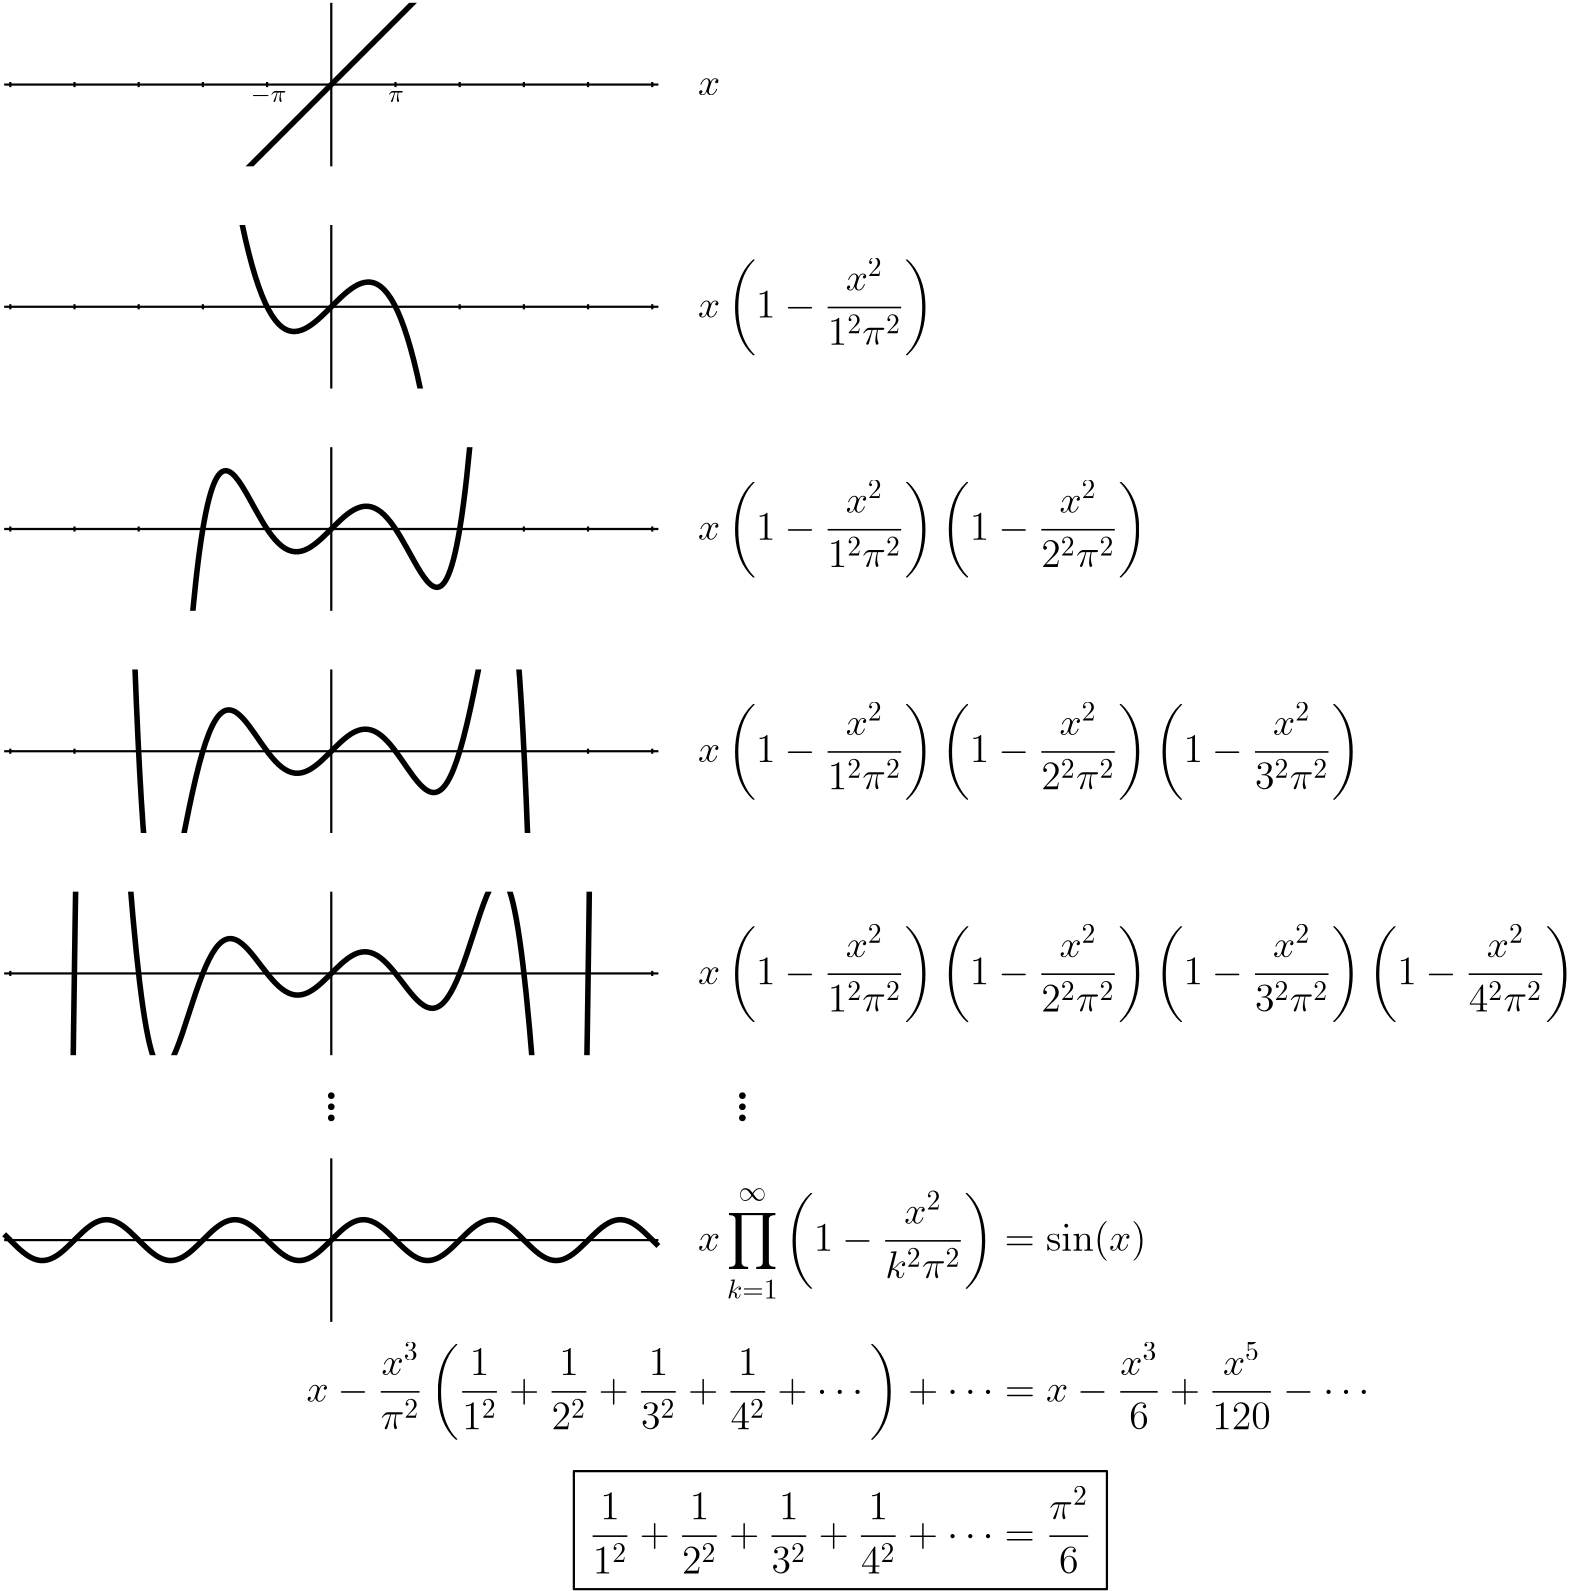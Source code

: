 <?xml version="1.0"?>
<!DOCTYPE ipe SYSTEM "ipe.dtd">
<ipe version="70206" creator="Ipe 7.2.7">
<info created="D:20190306085001" modified="D:20190306211612"/>
<preamble>\usepackage{amsmath}
\usepackage{amssymb}</preamble>
<ipestyle name="basic">
<symbol name="arrow/arc(spx)">
<path stroke="sym-stroke" fill="sym-stroke" pen="sym-pen">
0 0 m
-1 0.333 l
-1 -0.333 l
h
</path>
</symbol>
<symbol name="arrow/farc(spx)">
<path stroke="sym-stroke" fill="white" pen="sym-pen">
0 0 m
-1 0.333 l
-1 -0.333 l
h
</path>
</symbol>
<symbol name="arrow/ptarc(spx)">
<path stroke="sym-stroke" fill="sym-stroke" pen="sym-pen">
0 0 m
-1 0.333 l
-0.8 0 l
-1 -0.333 l
h
</path>
</symbol>
<symbol name="arrow/fptarc(spx)">
<path stroke="sym-stroke" fill="white" pen="sym-pen">
0 0 m
-1 0.333 l
-0.8 0 l
-1 -0.333 l
h
</path>
</symbol>
<symbol name="mark/circle(sx)" transformations="translations">
<path fill="sym-stroke">
0.6 0 0 0.6 0 0 e
0.4 0 0 0.4 0 0 e
</path>
</symbol>
<symbol name="mark/disk(sx)" transformations="translations">
<path fill="sym-stroke">
0.6 0 0 0.6 0 0 e
</path>
</symbol>
<symbol name="mark/fdisk(sfx)" transformations="translations">
<group>
<path fill="sym-fill">
0.5 0 0 0.5 0 0 e
</path>
<path fill="sym-stroke" fillrule="eofill">
0.6 0 0 0.6 0 0 e
0.4 0 0 0.4 0 0 e
</path>
</group>
</symbol>
<symbol name="mark/box(sx)" transformations="translations">
<path fill="sym-stroke" fillrule="eofill">
-0.6 -0.6 m
0.6 -0.6 l
0.6 0.6 l
-0.6 0.6 l
h
-0.4 -0.4 m
0.4 -0.4 l
0.4 0.4 l
-0.4 0.4 l
h
</path>
</symbol>
<symbol name="mark/square(sx)" transformations="translations">
<path fill="sym-stroke">
-0.6 -0.6 m
0.6 -0.6 l
0.6 0.6 l
-0.6 0.6 l
h
</path>
</symbol>
<symbol name="mark/fsquare(sfx)" transformations="translations">
<group>
<path fill="sym-fill">
-0.5 -0.5 m
0.5 -0.5 l
0.5 0.5 l
-0.5 0.5 l
h
</path>
<path fill="sym-stroke" fillrule="eofill">
-0.6 -0.6 m
0.6 -0.6 l
0.6 0.6 l
-0.6 0.6 l
h
-0.4 -0.4 m
0.4 -0.4 l
0.4 0.4 l
-0.4 0.4 l
h
</path>
</group>
</symbol>
<symbol name="mark/cross(sx)" transformations="translations">
<group>
<path fill="sym-stroke">
-0.43 -0.57 m
0.57 0.43 l
0.43 0.57 l
-0.57 -0.43 l
h
</path>
<path fill="sym-stroke">
-0.43 0.57 m
0.57 -0.43 l
0.43 -0.57 l
-0.57 0.43 l
h
</path>
</group>
</symbol>
<symbol name="arrow/fnormal(spx)">
<path stroke="sym-stroke" fill="white" pen="sym-pen">
0 0 m
-1 0.333 l
-1 -0.333 l
h
</path>
</symbol>
<symbol name="arrow/pointed(spx)">
<path stroke="sym-stroke" fill="sym-stroke" pen="sym-pen">
0 0 m
-1 0.333 l
-0.8 0 l
-1 -0.333 l
h
</path>
</symbol>
<symbol name="arrow/fpointed(spx)">
<path stroke="sym-stroke" fill="white" pen="sym-pen">
0 0 m
-1 0.333 l
-0.8 0 l
-1 -0.333 l
h
</path>
</symbol>
<symbol name="arrow/linear(spx)">
<path stroke="sym-stroke" pen="sym-pen">
-1 0.333 m
0 0 l
-1 -0.333 l
</path>
</symbol>
<symbol name="arrow/fdouble(spx)">
<path stroke="sym-stroke" fill="white" pen="sym-pen">
0 0 m
-1 0.333 l
-1 -0.333 l
h
-1 0 m
-2 0.333 l
-2 -0.333 l
h
</path>
</symbol>
<symbol name="arrow/double(spx)">
<path stroke="sym-stroke" fill="sym-stroke" pen="sym-pen">
0 0 m
-1 0.333 l
-1 -0.333 l
h
-1 0 m
-2 0.333 l
-2 -0.333 l
h
</path>
</symbol>
<pen name="heavier" value="0.8"/>
<pen name="fat" value="1.2"/>
<pen name="ultrafat" value="2"/>
<symbolsize name="large" value="5"/>
<symbolsize name="small" value="2"/>
<symbolsize name="tiny" value="1.1"/>
<arrowsize name="large" value="10"/>
<arrowsize name="small" value="5"/>
<arrowsize name="tiny" value="3"/>
<color name="red" value="1 0 0"/>
<color name="green" value="0 1 0"/>
<color name="blue" value="0 0 1"/>
<color name="yellow" value="1 1 0"/>
<color name="orange" value="1 0.647 0"/>
<color name="gold" value="1 0.843 0"/>
<color name="purple" value="0.627 0.125 0.941"/>
<color name="gray" value="0.745"/>
<color name="brown" value="0.647 0.165 0.165"/>
<color name="navy" value="0 0 0.502"/>
<color name="pink" value="1 0.753 0.796"/>
<color name="seagreen" value="0.18 0.545 0.341"/>
<color name="turquoise" value="0.251 0.878 0.816"/>
<color name="violet" value="0.933 0.51 0.933"/>
<color name="darkblue" value="0 0 0.545"/>
<color name="darkcyan" value="0 0.545 0.545"/>
<color name="darkgray" value="0.663"/>
<color name="darkgreen" value="0 0.392 0"/>
<color name="darkmagenta" value="0.545 0 0.545"/>
<color name="darkorange" value="1 0.549 0"/>
<color name="darkred" value="0.545 0 0"/>
<color name="lightblue" value="0.678 0.847 0.902"/>
<color name="lightcyan" value="0.878 1 1"/>
<color name="lightgray" value="0.827"/>
<color name="lightgreen" value="0.565 0.933 0.565"/>
<color name="lightyellow" value="1 1 0.878"/>
<dashstyle name="dashed" value="[4] 0"/>
<dashstyle name="dotted" value="[1 3] 0"/>
<dashstyle name="dash dotted" value="[4 2 1 2] 0"/>
<dashstyle name="dash dot dotted" value="[4 2 1 2 1 2] 0"/>
<textsize name="large" value="\large"/>
<textsize name="Large" value="\Large"/>
<textsize name="LARGE" value="\LARGE"/>
<textsize name="huge" value="\huge"/>
<textsize name="Huge" value="\Huge"/>
<textsize name="small" value="\small"/>
<textsize name="footnote" value="\footnotesize"/>
<textsize name="tiny" value="\tiny"/>
<textstyle name="center" begin="\begin{center}" end="\end{center}"/>
<textstyle name="itemize" begin="\begin{itemize}" end="\end{itemize}"/>
<textstyle name="item" begin="\begin{itemize}\item{}" end="\end{itemize}"/>
<gridsize name="4 pts" value="4"/>
<gridsize name="8 pts (~3 mm)" value="8"/>
<gridsize name="16 pts (~6 mm)" value="16"/>
<gridsize name="32 pts (~12 mm)" value="32"/>
<gridsize name="10 pts (~3.5 mm)" value="10"/>
<gridsize name="20 pts (~7 mm)" value="20"/>
<gridsize name="14 pts (~5 mm)" value="14"/>
<gridsize name="28 pts (~10 mm)" value="28"/>
<gridsize name="56 pts (~20 mm)" value="56"/>
<anglesize name="90 deg" value="90"/>
<anglesize name="60 deg" value="60"/>
<anglesize name="45 deg" value="45"/>
<anglesize name="30 deg" value="30"/>
<anglesize name="22.5 deg" value="22.5"/>
<opacity name="10%" value="0.1"/>
<opacity name="30%" value="0.3"/>
<opacity name="50%" value="0.5"/>
<opacity name="75%" value="0.75"/>
<tiling name="falling" angle="-60" step="4" width="1"/>
<tiling name="rising" angle="30" step="4" width="1"/>
</ipestyle>
<page>
<layer name="alpha"/>
<view layers="alpha" active="alpha"/>
<group layer="alpha" matrix="0.92 0 0 0.92 -209.28 679.68">
<group clip="256 128 m
256 64 l
512 64 l
512 128 l
h
">
<path stroke="black" pen="ultrafat">
256 -32 m
256.862 -31.138
257.724 -30.2761
258.586 -29.4141 c
259.448 -28.5522
260.31 -27.6902
261.172 -26.8283 c
262.034 -25.9663
262.896 -25.1044
263.758 -24.2424 c
264.62 -23.3805
265.481 -22.5185
266.343 -21.6566 c
267.205 -20.7946
268.067 -19.9327
268.929 -19.0707 c
269.791 -18.2088
270.653 -17.3468
271.515 -16.4848 c
272.377 -15.6229
273.239 -14.7609
274.101 -13.899 c
274.963 -13.037
275.825 -12.1751
276.687 -11.3131 c
277.549 -10.4512
278.411 -9.58923
279.273 -8.72727 c
280.135 -7.86532
280.997 -7.00337
281.859 -6.14141 c
282.721 -5.27946
283.582 -4.41751
284.444 -3.55556 c
285.306 -2.6936
286.168 -1.83165
287.03 -0.969697 c
287.892 -0.107744
288.754 0.754209
289.616 1.61616 c
290.478 2.47811
291.34 3.34007
292.202 4.20202 c
293.064 5.06397
293.926 5.92593
294.788 6.78788 c
295.65 7.64983
296.512 8.51178
297.374 9.37374 c
298.236 10.2357
299.098 11.0976
299.96 11.9596 c
300.822 12.8215
301.684 13.6835
302.545 14.5455 c
303.407 15.4074
304.269 16.2694
305.131 17.1313 c
305.993 17.9933
306.855 18.8552
307.717 19.7172 c
308.579 20.5791
309.441 21.4411
310.303 22.303 c
311.165 23.165
312.027 24.0269
312.889 24.8889 c
313.751 25.7508
314.613 26.6128
315.475 27.4747 c
316.337 28.3367
317.199 29.1987
318.061 30.0606 c
318.923 30.9226
319.785 31.7845
320.646 32.6465 c
321.508 33.5084
322.37 34.3704
323.232 35.2323 c
324.094 36.0943
324.956 36.9562
325.818 37.8182 c
326.68 38.6801
327.542 39.5421
328.404 40.404 c
329.266 41.266
330.128 42.1279
330.99 42.9899 c
331.852 43.8519
332.714 44.7138
333.576 45.5758 c
334.438 46.4377
335.3 47.2997
336.162 48.1616 c
337.024 49.0236
337.886 49.8855
338.747 50.7475 c
339.609 51.6094
340.471 52.4714
341.333 53.3333 c
342.195 54.1953
343.057 55.0572
343.919 55.9192 c
344.781 56.7811
345.643 57.6431
346.505 58.5051 c
347.367 59.367
348.229 60.229
349.091 61.0909 c
349.953 61.9529
350.815 62.8148
351.677 63.6768 c
352.539 64.5387
353.401 65.4007
354.263 66.2626 c
355.125 67.1246
355.987 67.9865
356.848 68.8485 c
357.71 69.7104
358.572 70.5724
359.434 71.4343 c
360.296 72.2963
361.158 73.1582
362.02 74.0202 c
362.882 74.8822
363.744 75.7441
364.606 76.6061 c
365.468 77.468
366.33 78.33
367.192 79.1919 c
368.054 80.0539
368.916 80.9158
369.778 81.7778 c
370.64 82.6397
371.502 83.5017
372.364 84.3636 c
373.226 85.2256
374.088 86.0875
374.949 86.9495 c
375.811 87.8114
376.673 88.6734
377.535 89.5354 c
378.397 90.3973
379.259 91.2593
380.121 92.1212 c
380.983 92.9832
381.845 93.8451
382.707 94.7071 c
383.569 95.569
384.431 96.431
385.293 97.2929 c
386.155 98.1549
387.017 99.0168
387.879 99.8788 c
388.741 100.741
389.603 101.603
390.465 102.465 c
391.327 103.327
392.189 104.189
393.051 105.051 c
393.912 105.912
394.774 106.774
395.636 107.636 c
396.498 108.498
397.36 109.36
398.222 110.222 c
399.084 111.084
399.946 111.946
400.808 112.808 c
401.67 113.67
402.532 114.532
403.394 115.394 c
404.256 116.256
405.118 117.118
405.98 117.98 c
406.842 118.842
407.704 119.704
408.566 120.566 c
409.428 121.428
410.29 122.29
411.152 123.152 c
412.013 124.013
412.875 124.875
413.737 125.737 c
414.599 126.599
415.461 127.461
416.323 128.323 c
417.185 129.185
418.047 130.047
418.909 130.909 c
419.771 131.771
420.633 132.633
421.495 133.495 c
422.357 134.357
423.219 135.219
424.081 136.081 c
424.943 136.943
425.805 137.805
426.667 138.667 c
427.529 139.529
428.391 140.391
429.253 141.253 c
430.114 142.114
430.976 142.976
431.838 143.838 c
432.7 144.7
433.562 145.562
434.424 146.424 c
435.286 147.286
436.148 148.148
437.01 149.01 c
437.872 149.872
438.734 150.734
439.596 151.596 c
440.458 152.458
441.32 153.32
442.182 154.182 c
443.044 155.044
443.906 155.906
444.768 156.768 c
445.63 157.63
446.492 158.492
447.354 159.354 c
448.215 160.215
449.077 161.077
449.939 161.939 c
450.801 162.801
451.663 163.663
452.525 164.525 c
453.387 165.387
454.249 166.249
455.111 167.111 c
455.973 167.973
456.835 168.835
457.697 169.697 c
458.559 170.559
459.421 171.421
460.283 172.283 c
461.145 173.145
462.007 174.007
462.869 174.869 c
463.731 175.731
464.593 176.593
465.455 177.455 c
466.316 178.316
467.178 179.178
468.04 180.04 c
468.902 180.902
469.764 181.764
470.626 182.626 c
471.488 183.488
472.35 184.35
473.212 185.212 c
474.074 186.074
474.936 186.936
475.798 187.798 c
476.66 188.66
477.522 189.522
478.384 190.384 c
479.246 191.246
480.108 192.108
480.97 192.97 c
481.832 193.832
482.694 194.694
483.556 195.556 c
484.418 196.418
485.279 197.279
486.141 198.141 c
487.003 199.003
487.865 199.865
488.727 200.727 c
489.589 201.589
490.451 202.451
491.313 203.313 c
492.175 204.175
493.037 205.037
493.899 205.899 c
494.761 206.761
495.623 207.623
496.485 208.485 c
497.347 209.347
498.209 210.209
499.071 211.071 c
499.933 211.933
500.795 212.795
501.657 213.657 c
502.519 214.519
503.38 215.38
504.242 216.242 c
505.104 217.104
505.966 217.966
506.828 218.828 c
507.69 219.69
508.552 220.552
509.414 221.414 c
510.276 222.276
511.138 223.138
512 224 c
</path>
</group>
<path stroke="black" pen="heavier">
256 96 m
512 96 l
</path>
<path stroke="black" pen="heavier">
384 128 m
384 64 l
</path>
<path stroke="black" pen="heavier">
409.12 97 m
409.12 95 l
</path>
<path stroke="black" pen="heavier">
434.24 97 m
434.24 95 l
</path>
<path stroke="black" pen="heavier">
459.36 97 m
459.36 95 l
</path>
<path matrix="1 0 0 1 75.36 0" stroke="black" pen="heavier">
409.12 97 m
409.12 95 l
</path>
<path matrix="1 0 0 1 75.36 0" stroke="black" pen="heavier">
434.24 97 m
434.24 95 l
</path>
<path matrix="1 0 0 1 -75.36 0" stroke="black" pen="heavier">
409.12 97 m
409.12 95 l
</path>
<path matrix="1 0 0 1 -75.36 0" stroke="black" pen="heavier">
434.24 97 m
434.24 95 l
</path>
<path matrix="1 0 0 1 -150.72 0" stroke="black" pen="heavier">
409.12 97 m
409.12 95 l
</path>
<path matrix="1 0 0 1 -150.72 0" stroke="black" pen="heavier">
434.24 97 m
434.24 95 l
</path>
<path matrix="1 0 0 1 -150.72 0" stroke="black" pen="heavier">
459.36 97 m
459.36 95 l
</path>
<text matrix="1 0 0 1 -1.678 -2.84399" transformations="translations" pos="408 92" stroke="black" type="label" width="5.596" height="3.861" depth="0" valign="baseline" size="small">$\pi$</text>
<text matrix="1 0 0 1 -55.5015 -2.84399" transformations="translations" pos="408 92" stroke="black" type="label" width="12.763" height="5.314" depth="0.83" valign="baseline" size="small">$-\pi$</text>
</group>
<group matrix="0.92 0 0 0.92 -209.28 481.92">
<group clip="256 256 m
256 192 l
512 192 l
512 256 l
h
">
<path stroke="black" pen="ultrafat">
256 3416.09 m
256.862 3349.89
257.724 3285.03
258.586 3221.5 c
259.448 3157.97
260.31 3095.77
261.172 3034.87 c
262.034 2973.97
262.896 2914.37
263.758 2856.04 c
264.62 2797.72
265.481 2740.66
266.343 2684.85 c
267.205 2629.04
268.067 2574.48
268.929 2521.14 c
269.791 2467.79
270.653 2415.66
271.515 2364.73 c
272.377 2313.79
273.239 2264.05
274.101 2215.47 c
274.963 2166.88
275.825 2119.47
276.687 2073.18 c
277.549 2026.9
278.411 1981.75
279.273 1937.72 c
280.135 1893.68
280.997 1850.75
281.859 1808.9 c
282.721 1767.05
283.582 1726.29
284.444 1686.57 c
285.306 1646.86
286.168 1608.2
287.03 1570.57 c
287.892 1532.94
288.754 1496.33
289.616 1460.72 c
290.478 1425.12
291.34 1390.51
292.202 1356.87 c
293.064 1323.24
293.926 1290.57
294.788 1258.85 c
295.65 1227.13
296.512 1196.36
297.374 1166.5 c
298.236 1136.64
299.098 1107.7
299.96 1079.65 c
300.822 1051.6
301.684 1024.44
302.545 998.137 c
303.407 971.837
304.269 946.399
305.131 921.797 c
305.993 897.194
306.855 873.427
307.717 850.467 c
308.579 827.507
309.441 805.354
310.303 783.982 c
311.165 762.609
312.027 742.017
312.889 722.178 c
313.751 702.338
314.613 683.252
315.475 664.89 c
316.337 646.529
317.199 628.893
318.061 611.955 c
318.923 595.017
319.785 578.778
320.646 563.209 c
321.508 547.639
322.37 532.741
323.232 518.486 c
324.094 504.23
324.956 490.619
325.818 477.623 c
326.68 464.626
327.542 452.246
328.404 440.455 c
329.266 428.663
330.128 417.46
330.99 406.818 c
331.852 396.176
332.714 386.096
333.576 376.549 c
334.438 367.002
335.3 357.989
336.162 349.482 c
337.024 340.975
337.886 332.975
338.747 325.454 c
339.609 317.933
340.471 310.89
341.333 304.3 c
342.195 297.709
343.057 291.57
343.919 285.856 c
344.781 280.141
345.643 274.851
346.505 269.957 c
347.367 265.064
348.229 260.568
349.091 256.441 c
349.953 252.314
350.815 248.556
351.677 245.141 c
352.539 241.726
353.401 238.653
354.263 235.895 c
355.125 233.136
355.987 230.693
356.848 228.537 c
357.71 226.381
358.572 224.512
359.434 222.904 c
360.296 221.295
361.158 219.947
362.02 218.831 c
362.882 217.715
363.744 216.832
364.606 216.154 c
365.468 215.477
366.33 215.004
367.192 214.709 c
368.054 214.415
368.916 214.298
369.778 214.332 c
370.64 214.366
371.502 214.55
372.364 214.858 c
373.226 215.166
374.088 215.597
374.949 216.123 c
375.811 216.65
376.673 217.272
377.535 217.963 c
378.397 218.654
379.259 219.413
380.121 220.214 c
380.983 221.014
381.845 221.855
382.707 222.71 c
383.569 223.566
384.431 224.434
385.293 225.29 c
386.155 226.145
387.017 226.986
387.879 227.786 c
388.741 228.587
389.603 229.346
390.465 230.037 c
391.327 230.728
392.189 231.35
393.051 231.877 c
393.912 232.403
394.774 232.834
395.636 233.142 c
396.498 233.45
397.36 233.634
398.222 233.668 c
399.084 233.702
399.946 233.585
400.808 233.291 c
401.67 232.996
402.532 232.523
403.394 231.846 c
404.256 231.168
405.118 230.285
405.98 229.169 c
406.842 228.053
407.704 226.705
408.566 225.096 c
409.428 223.488
410.29 221.619
411.152 219.463 c
412.013 217.307
412.875 214.864
413.737 212.105 c
414.599 209.347
415.461 206.274
416.323 202.859 c
417.185 199.444
418.047 195.686
418.909 191.559 c
419.771 187.432
420.633 182.936
421.495 178.043 c
422.357 173.149
423.219 167.859
424.081 162.144 c
424.943 156.43
425.805 150.291
426.667 143.7 c
427.529 137.11
428.391 130.067
429.253 122.546 c
430.114 115.025
430.976 107.025
431.838 98.5179 c
432.7 90.0112
433.562 80.9981
434.424 71.4512 c
435.286 61.9042
436.148 51.8235
437.01 41.1817 c
437.872 30.5398
438.734 19.3368
439.596 7.54518 c
440.458 -4.24639
441.32 -16.6265
442.182 -29.6225 c
443.044 -42.6185
443.906 -56.2305
444.768 -70.4857 c
445.63 -84.7409
446.492 -99.6394
447.354 -115.209 c
448.215 -130.778
449.077 -147.017
449.939 -163.955 c
450.801 -180.893
451.663 -198.529
452.525 -216.89 c
453.387 -235.252
454.249 -254.338
455.111 -274.178 c
455.973 -294.017
456.835 -314.609
457.697 -335.982 c
458.559 -357.354
459.421 -379.507
460.283 -402.467 c
461.145 -425.427
462.007 -449.194
462.869 -473.797 c
463.731 -498.399
464.593 -523.837
465.455 -550.137 c
466.316 -576.436
467.178 -603.598
468.04 -631.65 c
468.902 -659.701
469.764 -688.643
470.626 -718.501 c
471.488 -748.359
472.35 -779.134
473.212 -810.854 c
474.074 -842.574
474.936 -875.238
475.798 -908.874 c
476.66 -942.509
477.522 -977.117
478.384 -1012.72 c
479.246 -1048.33
480.108 -1084.94
480.97 -1122.57 c
481.832 -1160.2
482.694 -1198.86
483.556 -1238.57 c
484.418 -1278.29
485.279 -1319.05
486.141 -1360.9 c
487.003 -1402.75
487.865 -1445.68
488.727 -1489.72 c
489.589 -1533.75
490.451 -1578.9
491.313 -1625.18 c
492.175 -1671.47
493.037 -1718.88
493.899 -1767.47 c
494.761 -1816.05
495.623 -1865.79
496.485 -1916.73 c
497.347 -1967.66
498.209 -2019.79
499.071 -2073.14 c
499.933 -2126.48
500.795 -2181.04
501.657 -2236.85 c
502.519 -2292.66
503.38 -2349.72
504.242 -2408.04 c
505.104 -2466.37
505.966 -2525.97
506.828 -2586.87 c
507.69 -2647.77
508.552 -2709.97
509.414 -2773.5 c
510.276 -2837.03
511.138 -2901.89
512 -2968.09 c
</path>
</group>
<path matrix="1 0 0 1 0 128" stroke="black" pen="heavier">
256 96 m
512 96 l
</path>
<path matrix="1 0 0 1 0 128" stroke="black" pen="heavier">
384 128 m
384 64 l
</path>
<path matrix="1 0 0 1 0 128" stroke="black" pen="heavier">
409.12 97 m
409.12 95 l
</path>
<path matrix="1 0 0 1 0 128" stroke="black" pen="heavier">
434.24 97 m
434.24 95 l
</path>
<path matrix="1 0 0 1 0 128" stroke="black" pen="heavier">
459.36 97 m
459.36 95 l
</path>
<path matrix="1 0 0 1 75.36 128" stroke="black" pen="heavier">
409.12 97 m
409.12 95 l
</path>
<path matrix="1 0 0 1 75.36 128" stroke="black" pen="heavier">
434.24 97 m
434.24 95 l
</path>
<path matrix="1 0 0 1 -75.36 128" stroke="black" pen="heavier">
409.12 97 m
409.12 95 l
</path>
<path matrix="1 0 0 1 -75.36 128" stroke="black" pen="heavier">
434.24 97 m
434.24 95 l
</path>
<path matrix="1 0 0 1 -150.72 128" stroke="black" pen="heavier">
409.12 97 m
409.12 95 l
</path>
<path matrix="1 0 0 1 -150.72 128" stroke="black" pen="heavier">
434.24 97 m
434.24 95 l
</path>
<path matrix="1 0 0 1 -150.72 128" stroke="black" pen="heavier">
459.36 97 m
459.36 95 l
</path>
</group>
<group matrix="0.92 0 0 0.92 -209.28 284.16">
<group clip="256 384 m
256 320 l
512 320 l
512 384 l
h
">
<path stroke="black" pen="ultrafat">
256 -17155.21 m
256.862 -16514.07
257.724 -15899.18
258.586 -15310.53 c
259.448 -14721.88
260.31 -14159.47
261.172 -13621.22 c
262.034 -13082.97
262.896 -12568.87
263.758 -12077.47 c
264.62 -11586.08
265.481 -11117.4
266.343 -10669.89 c
267.205 -10222.39
268.067 -9796.06
268.929 -9389.48 c
269.791 -8982.91
270.653 -8596.09
271.515 -8227.65 c
272.377 -7859.21
273.239 -7509.15
274.101 -7176.17 c
274.963 -6843.2
275.825 -6527.3
276.687 -6227.23 c
277.549 -5927.16
278.411 -5642.93
279.273 -5373.35 c
280.135 -5103.77
280.997 -4848.85
281.859 -4607.44 c
282.721 -4366.04
283.582 -4138.16
284.444 -3922.74 c
285.306 -3707.33
286.168 -3504.37
287.03 -3312.85 c
287.892 -3121.34
288.754 -2941.27
289.616 -2771.7 c
290.478 -2602.12
291.34 -2443.03
292.202 -2293.53 c
293.064 -2144.02
293.926 -2004.1
294.788 -1872.92 c
295.65 -1741.73
296.512 -1619.27
297.374 -1504.75 c
298.236 -1390.22
299.098 -1283.62
299.96 -1184.19 c
300.822 -1084.77
301.684 -992.515
302.545 -906.728 c
303.407 -820.942
304.269 -741.622
305.131 -668.106 c
305.993 -594.59
306.855 -526.878
307.717 -464.352 c
308.579 -401.827
309.441 -344.488
310.303 -291.76 c
311.165 -239.033
312.027 -190.917
312.889 -146.878 c
313.751 -102.84
314.613 -62.8792
315.475 -26.5025 c
316.337 9.87424
317.199 42.667
318.061 72.3314 c
318.923 101.996
319.785 128.532
320.646 152.357 c
321.508 176.183
322.37 197.299
323.232 216.088 c
324.094 234.877
324.956 251.339
325.818 265.823 c
326.68 280.307
327.542 292.813
328.404 303.657 c
329.266 314.502
330.128 323.684
330.99 331.49 c
331.852 339.296
332.714 345.726
333.576 351.035 c
334.438 356.344
335.3 360.531
336.162 363.825 c
337.024 367.119
337.886 369.52
338.747 371.227 c
339.609 372.934
340.471 373.948
341.333 374.443 c
342.195 374.939
343.057 374.916
343.919 374.527 c
344.781 374.137
345.643 373.38
346.505 372.386 c
347.367 371.391
348.229 370.158
349.091 368.794 c
349.953 367.43
350.815 365.936
351.677 364.399 c
352.539 362.862
353.401 361.283
354.263 359.732 c
355.125 358.18
355.987 356.656
356.848 355.213 c
357.71 353.77
358.572 352.408
359.434 351.166 c
360.296 349.923
361.158 348.799
362.02 347.819 c
362.882 346.839
363.744 346.003
364.606 345.322 c
365.468 344.642
366.33 344.116
367.192 343.748 c
368.054 343.38
368.916 343.169
369.778 343.106 c
370.64 343.043
371.502 343.129
372.364 343.348 c
373.226 343.567
374.088 343.918
374.949 344.379 c
375.811 344.839
376.673 345.41
377.535 346.063 c
378.397 346.716
379.259 347.451
380.121 348.236 c
380.983 349.022
381.845 349.858
382.707 350.711 c
383.569 351.565
384.431 352.435
385.293 353.289 c
386.155 354.142
387.017 354.978
387.879 355.764 c
388.741 356.549
389.603 357.284
390.465 357.937 c
391.327 358.59
392.189 359.161
393.051 359.621 c
393.912 360.082
394.774 360.433
395.636 360.652 c
396.498 360.871
397.36 360.957
398.222 360.894 c
399.084 360.831
399.946 360.62
400.808 360.252 c
401.67 359.884
402.532 359.358
403.394 358.678 c
404.256 357.997
405.118 357.161
405.98 356.181 c
406.842 355.201
407.704 354.077
408.566 352.834 c
409.428 351.592
410.29 350.23
411.152 348.787 c
412.013 347.344
412.875 345.82
413.737 344.268 c
414.599 342.717
415.461 341.138
416.323 339.601 c
417.185 338.064
418.047 336.57
418.909 335.206 c
419.771 333.842
420.633 332.609
421.495 331.614 c
422.357 330.62
423.219 329.863
424.081 329.473 c
424.943 329.084
425.805 329.061
426.667 329.557 c
427.529 330.052
428.391 331.066
429.253 332.773 c
430.114 334.48
430.976 336.881
431.838 340.175 c
432.7 343.469
433.562 347.656
434.424 352.965 c
435.286 358.274
436.148 364.704
437.01 372.51 c
437.872 380.316
438.734 389.498
439.596 400.343 c
440.458 411.187
441.32 423.693
442.182 438.177 c
443.044 452.661
443.906 469.123
444.768 487.912 c
445.63 506.701
446.492 527.817
447.354 551.643 c
448.215 575.468
449.077 602.004
449.939 631.669 c
450.801 661.333
451.663 694.126
452.525 730.502 c
453.387 766.879
454.249 806.84
455.111 850.878 c
455.973 894.917
456.835 943.033
457.697 995.76 c
458.559 1048.49
459.421 1105.83
460.283 1168.35 c
461.145 1230.88
462.007 1298.59
462.869 1372.11 c
463.731 1445.62
464.593 1524.94
465.455 1610.73 c
466.316 1696.51
467.178 1788.77
468.04 1888.19 c
468.902 1987.62
469.764 2094.22
470.626 2208.75 c
471.488 2323.27
472.35 2445.73
473.212 2576.92 c
474.074 2708.1
474.936 2848.02
475.798 2997.53 c
476.66 3147.03
477.522 3306.12
478.384 3475.7 c
479.246 3645.27
480.108 3825.34
480.97 4016.85 c
481.832 4208.37
482.694 4411.33
483.556 4626.74 c
484.418 4842.16
485.279 5070.04
486.141 5311.44 c
487.003 5552.85
487.865 5807.77
488.727 6077.35 c
489.589 6346.93
490.451 6631.16
491.313 6931.23 c
492.175 7231.3
493.037 7547.2
493.899 7880.17 c
494.761 8213.15
495.623 8563.21
496.485 8931.65 c
497.347 9300.09
498.209 9686.91
499.071 10093.48 c
499.933 10500.06
500.795 10926.39
501.657 11373.89 c
502.519 11821.4
503.38 12290.08
504.242 12781.47 c
505.104 13272.87
505.966 13786.97
506.828 14325.22 c
507.69 14863.47
508.552 15425.88
509.414 16014.53 c
510.276 16603.18
511.138 17218.07
512 17859.21 c
</path>
</group>
<path matrix="1 0 0 1 0 256" stroke="black" pen="heavier">
256 96 m
512 96 l
</path>
<path matrix="1 0 0 1 0 256" stroke="black" pen="heavier">
384 128 m
384 64 l
</path>
<path matrix="1 0 0 1 0 256" stroke="black" pen="heavier">
409.12 97 m
409.12 95 l
</path>
<path matrix="1 0 0 1 0 256" stroke="black" pen="heavier">
434.24 97 m
434.24 95 l
</path>
<path matrix="1 0 0 1 0 256" stroke="black" pen="heavier">
459.36 97 m
459.36 95 l
</path>
<path matrix="1 0 0 1 75.36 256" stroke="black" pen="heavier">
409.12 97 m
409.12 95 l
</path>
<path matrix="1 0 0 1 75.36 256" stroke="black" pen="heavier">
434.24 97 m
434.24 95 l
</path>
<path matrix="1 0 0 1 -75.36 256" stroke="black" pen="heavier">
409.12 97 m
409.12 95 l
</path>
<path matrix="1 0 0 1 -75.36 256" stroke="black" pen="heavier">
434.24 97 m
434.24 95 l
</path>
<path matrix="1 0 0 1 -150.72 256" stroke="black" pen="heavier">
409.12 97 m
409.12 95 l
</path>
<path matrix="1 0 0 1 -150.72 256" stroke="black" pen="heavier">
434.24 97 m
434.24 95 l
</path>
<path matrix="1 0 0 1 -150.72 256" stroke="black" pen="heavier">
459.36 97 m
459.36 95 l
</path>
</group>
<group matrix="0.92 0 0 0.92 -209.28 86.4">
<group clip="256 512 m
256 448 l
512 448 l
512 512 l
h
">
<path stroke="black" pen="ultrafat">
256 33429 m
256.862 31547.97
257.724 29788.92
258.586 28151.86 c
259.448 26514.79
260.31 24999.71
261.172 23589.45 c
262.034 22179.19
262.896 20873.76
263.758 19662.09 c
264.62 18450.42
265.481 17332.52
266.343 16297.1 c
267.205 15261.69
268.067 14308.76
268.929 13428.41 c
269.791 12548.06
270.653 11740.28
271.515 10996.04 c
272.377 10251.79
273.239 9571.07
274.101 8945.74 c
274.963 8320.41
275.825 7750.46
276.687 7228.57 c
277.549 6706.68
278.411 6232.85
279.273 5800.51 c
280.135 5368.17
280.997 4977.32
281.859 4622.09 c
282.721 4266.86
283.582 3947.25
284.444 3658.05 c
285.306 3368.84
286.168 3110.04
287.03 2877.01 c
287.892 2643.99
288.754 2436.74
289.616 2251.18 c
290.478 2065.62
291.34 1901.76
292.202 1756.01 c
293.064 1610.26
293.926 1482.61
294.788 1369.95 c
295.65 1257.28
296.512 1159.6
297.374 1074.18 c
298.236 988.752
299.098 915.588
299.96 852.341 c
300.822 789.093
301.684 735.761
302.545 690.335 c
303.407 644.909
304.269 607.389
305.131 576.069 c
305.993 544.749
306.855 519.627
307.717 499.268 c
308.579 478.908
309.441 463.311
310.303 451.277 c
311.165 439.243
312.027 430.773
312.889 424.881 c
313.751 418.989
314.613 415.675
315.475 414.14 c
316.337 412.605
317.199 412.848
318.061 414.232 c
318.923 415.616
319.785 418.141
320.646 421.31 c
321.508 424.479
322.37 428.292
323.232 432.372 c
324.094 436.452
324.956 440.799
325.818 445.138 c
326.68 449.477
327.542 453.808
328.404 457.941 c
329.266 462.075
330.128 466.01
330.99 469.628 c
331.852 473.246
332.714 476.547
333.576 479.467 c
334.438 482.386
335.3 484.925
336.162 487.065 c
337.024 489.205
337.886 490.945
338.747 492.301 c
339.609 493.657
340.471 494.629
341.333 495.256 c
342.195 495.884
343.057 496.167
343.919 496.161 c
344.781 496.155
345.643 495.861
346.505 495.344 c
347.367 494.827
348.229 494.087
349.091 493.194 c
349.953 492.3
350.815 491.253
351.677 490.12 c
352.539 488.988
353.401 487.769
354.263 486.529 c
355.125 485.288
355.987 484.026
356.848 482.797 c
357.71 481.567
358.572 480.371
359.434 479.254 c
360.296 478.137
361.158 477.099
362.02 476.175 c
362.882 475.25
363.744 474.439
364.606 473.764 c
365.468 473.089
366.33 472.55
367.192 472.158 c
368.054 471.766
368.916 471.521
369.778 471.423 c
370.64 471.324
371.502 471.371
372.364 471.554 c
373.226 471.737
374.088 472.055
374.949 472.488 c
375.811 472.922
376.673 473.47
377.535 474.107 c
378.397 474.743
379.259 475.467
380.121 476.246 c
380.983 477.025
381.845 477.859
382.707 478.712 c
383.569 479.564
384.431 480.436
385.293 481.288 c
386.155 482.141
387.017 482.975
387.879 483.754 c
388.741 484.533
389.603 485.257
390.465 485.893 c
391.327 486.53
392.189 487.078
393.051 487.512 c
393.912 487.945
394.774 488.263
395.636 488.446 c
396.498 488.629
397.36 488.676
398.222 488.577 c
399.084 488.479
399.946 488.234
400.808 487.842 c
401.67 487.45
402.532 486.911
403.394 486.236 c
404.256 485.561
405.118 484.75
405.98 483.825 c
406.842 482.901
407.704 481.863
408.566 480.746 c
409.428 479.629
410.29 478.433
411.152 477.203 c
412.013 475.974
412.875 474.712
413.737 473.471 c
414.599 472.231
415.461 471.012
416.323 469.88 c
417.185 468.747
418.047 467.7
418.909 466.806 c
419.771 465.913
420.633 465.173
421.495 464.656 c
422.357 464.139
423.219 463.845
424.081 463.839 c
424.943 463.833
425.805 464.116
426.667 464.744 c
427.529 465.371
428.391 466.343
429.253 467.699 c
430.114 469.055
430.976 470.795
431.838 472.935 c
432.7 475.075
433.562 477.614
434.424 480.533 c
435.286 483.453
436.148 486.754
437.01 490.372 c
437.872 493.99
438.734 497.925
439.596 502.059 c
440.458 506.192
441.32 510.523
442.182 514.862 c
443.044 519.201
443.906 523.548
444.768 527.628 c
445.63 531.708
446.492 535.521
447.354 538.69 c
448.215 541.859
449.077 544.384
449.939 545.768 c
450.801 547.152
451.663 547.395
452.525 545.86 c
453.387 544.325
454.249 541.011
455.111 535.119 c
455.973 529.227
456.835 520.757
457.697 508.723 c
458.559 496.689
459.421 481.092
460.283 460.732 c
461.145 440.373
462.007 415.251
462.869 383.931 c
463.731 352.611
464.593 315.091
465.455 269.665 c
466.316 224.239
467.178 170.907
468.04 107.659 c
468.902 44.4117
469.764 -28.7515
470.626 -114.176 c
471.488 -199.6
472.35 -297.285
473.212 -409.949 c
474.074 -522.613
474.936 -650.256
475.798 -796.009 c
476.66 -941.762
477.522 -1105.62
478.384 -1291.18 c
479.246 -1476.74
480.108 -1683.99
480.97 -1917.01 c
481.832 -2150.04
482.694 -2408.84
483.556 -2698.05 c
484.418 -2987.25
485.279 -3306.86
486.141 -3662.09 c
487.003 -4017.32
487.865 -4408.17
488.727 -4840.51 c
489.589 -5272.85
490.451 -5746.68
491.313 -6268.57 c
492.175 -6790.46
493.037 -7360.41
493.899 -7985.74 c
494.761 -8611.07
495.623 -9291.79
496.485 -10036.04 c
497.347 -10780.28
498.209 -11588.06
499.071 -12468.41 c
499.933 -13348.76
500.795 -14301.69
501.657 -15337.1 c
502.519 -16372.52
503.38 -17490.42
504.242 -18702.09 c
505.104 -19913.76
505.966 -21219.19
506.828 -22629.45 c
507.69 -24039.71
508.552 -25554.79
509.414 -27191.86 c
510.276 -28828.92
511.138 -30587.97
512 -32469 c
</path>
</group>
<path matrix="1 0 0 1 0 384" stroke="black" pen="heavier">
256 96 m
512 96 l
</path>
<path matrix="1 0 0 1 0 384" stroke="black" pen="heavier">
384 128 m
384 64 l
</path>
<path matrix="1 0 0 1 0 384" stroke="black" pen="heavier">
409.12 97 m
409.12 95 l
</path>
<path matrix="1 0 0 1 0 384" stroke="black" pen="heavier">
434.24 97 m
434.24 95 l
</path>
<path matrix="1 0 0 1 0 384" stroke="black" pen="heavier">
459.36 97 m
459.36 95 l
</path>
<path matrix="1 0 0 1 75.36 384" stroke="black" pen="heavier">
409.12 97 m
409.12 95 l
</path>
<path matrix="1 0 0 1 75.36 384" stroke="black" pen="heavier">
434.24 97 m
434.24 95 l
</path>
<path matrix="1 0 0 1 -75.36 384" stroke="black" pen="heavier">
409.12 97 m
409.12 95 l
</path>
<path matrix="1 0 0 1 -75.36 384" stroke="black" pen="heavier">
434.24 97 m
434.24 95 l
</path>
<path matrix="1 0 0 1 -150.72 384" stroke="black" pen="heavier">
409.12 97 m
409.12 95 l
</path>
<path matrix="1 0 0 1 -150.72 384" stroke="black" pen="heavier">
434.24 97 m
434.24 95 l
</path>
<path matrix="1 0 0 1 -150.72 384" stroke="black" pen="heavier">
459.36 97 m
459.36 95 l
</path>
</group>
<group matrix="0.92 0 0 0.92 -209.28 -229.12">
<group clip="256 768 m
256 704 l
512 704 l
512 768 l
h
">
<path stroke="black" pen="ultrafat">
256 -19729.91 m
256.862 -17854.67
257.724 -16163.99
258.586 -14657.85 c
259.448 -13151.72
260.31 -11830.14
261.172 -10651.98 c
262.034 -9473.81
262.896 -8439.08
263.758 -7523.65 c
264.62 -6608.23
265.481 -5812.12
266.343 -5111.94 c
267.205 -4411.77
268.067 -3807.53
268.929 -3280.29 c
269.791 -2753.06
270.653 -2302.83
271.515 -1913.56 c
272.377 -1524.28
273.239 -1195.95
274.101 -915.281 c
274.963 -634.611
275.825 -401.599
276.687 -205.279 c
277.549 -8.95891
278.411 150.67
279.273 282.558 c
280.135 414.446
280.997 518.593
281.859 602.229 c
282.721 685.865
283.582 748.99
284.444 797.371 c
285.306 845.752
286.168 879.39
287.03 902.818 c
287.892 926.247
288.754 939.466
289.616 945.981 c
290.478 952.496
291.34 952.306
292.202 948.061 c
293.064 943.817
293.926 935.519
294.788 925.118 c
295.65 914.718
296.512 902.215
297.374 888.997 c
298.236 875.779
299.098 861.846
299.96 848.135 c
300.822 834.423
301.684 820.934
302.545 808.251 c
303.407 795.569
304.269 783.693
305.131 772.941 c
305.993 762.189
306.855 752.561
307.717 744.174 c
308.579 735.787
309.441 728.641
310.303 722.713 c
311.165 716.784
312.027 712.073
312.889 708.46 c
313.751 704.847
314.613 702.332
315.475 700.74 c
316.337 699.148
317.199 698.478
318.061 698.527 c
318.923 698.575
319.785 699.342
320.646 700.618 c
321.508 701.894
322.37 703.679
323.232 705.774 c
324.094 707.87
324.956 710.275
325.818 712.815 c
326.68 715.354
327.542 718.028
328.404 720.688 c
329.266 723.348
330.128 725.994
330.99 728.512 c
331.852 731.03
332.714 733.42
333.576 735.601 c
334.438 737.781
335.3 739.752
336.162 741.465 c
337.024 743.178
337.886 744.632
338.747 745.809 c
339.609 746.985
340.471 747.883
341.333 748.508 c
342.195 749.134
343.057 749.486
343.919 749.592 c
344.781 749.698
345.643 749.557
346.505 749.21 c
347.367 748.863
348.229 748.31
349.091 747.603 c
349.953 746.896
350.815 746.034
351.677 745.074 c
352.539 744.114
353.401 743.056
354.263 741.958 c
355.125 740.859
355.987 739.719
356.848 738.593 c
357.71 737.466
358.572 736.352
359.434 735.299 c
360.296 734.245
361.158 733.252
362.02 732.358 c
362.882 731.463
363.744 730.667
364.606 729.996 c
365.468 729.326
366.33 728.781
367.192 728.378 c
368.054 727.974
368.916 727.712
369.778 727.594 c
370.64 727.477
371.502 727.504
372.364 727.667 c
373.226 727.831
374.088 728.131
374.949 728.549 c
375.811 728.967
376.673 729.504
377.535 730.131 c
378.397 730.758
379.259 731.476
380.121 732.252 c
380.983 733.027
381.845 733.86
382.707 734.712 c
383.569 735.564
384.431 736.436
385.293 737.288 c
386.155 738.14
387.017 738.973
387.879 739.748 c
388.741 740.524
389.603 741.242
390.465 741.869 c
391.327 742.496
392.189 743.033
393.051 743.451 c
393.912 743.869
394.774 744.169
395.636 744.333 c
396.498 744.496
397.36 744.523
398.222 744.406 c
399.084 744.288
399.946 744.026
400.808 743.622 c
401.67 743.219
402.532 742.674
403.394 742.004 c
404.256 741.333
405.118 740.537
405.98 739.642 c
406.842 738.748
407.704 737.755
408.566 736.701 c
409.428 735.648
410.29 734.534
411.152 733.407 c
412.013 732.281
412.875 731.141
413.737 730.042 c
414.599 728.944
415.461 727.886
416.323 726.926 c
417.185 725.966
418.047 725.104
418.909 724.397 c
419.771 723.69
420.633 723.137
421.495 722.79 c
422.357 722.443
423.219 722.302
424.081 722.408 c
424.943 722.514
425.805 722.866
426.667 723.492 c
427.529 724.117
428.391 725.015
429.253 726.191 c
430.114 727.368
430.976 728.822
431.838 730.535 c
432.7 732.248
433.562 734.219
434.424 736.399 c
435.286 738.58
436.148 740.97
437.01 743.488 c
437.872 746.006
438.734 748.652
439.596 751.312 c
440.458 753.972
441.32 756.646
442.182 759.185 c
443.044 761.725
443.906 764.13
444.768 766.226 c
445.63 768.321
446.492 770.106
447.354 771.382 c
448.215 772.658
449.077 773.425
449.939 773.473 c
450.801 773.522
451.663 772.852
452.525 771.26 c
453.387 769.668
454.249 767.153
455.111 763.54 c
455.973 759.927
456.835 755.216
457.697 749.287 c
458.559 743.359
459.421 736.213
460.283 727.826 c
461.145 719.439
462.007 709.811
462.869 699.059 c
463.731 688.307
464.593 676.431
465.455 663.749 c
466.316 651.066
467.178 637.577
468.04 623.865 c
468.902 610.154
469.764 596.221
470.626 583.003 c
471.488 569.785
472.35 557.282
473.212 546.882 c
474.074 536.481
474.936 528.183
475.798 523.939 c
476.66 519.694
477.522 519.504
478.384 526.019 c
479.246 532.534
480.108 545.753
480.97 569.182 c
481.832 592.61
482.694 626.248
483.556 674.629 c
484.418 723.01
485.279 786.135
486.141 869.771 c
487.003 953.407
487.865 1057.55
488.727 1189.44 c
489.589 1321.33
490.451 1480.96
491.313 1677.28 c
492.175 1873.6
493.037 2106.61
493.899 2387.28 c
494.761 2667.95
495.623 2996.28
496.485 3385.56 c
497.347 3774.83
498.209 4225.06
499.071 4752.29 c
499.933 5279.53
500.795 5883.77
501.657 6583.94 c
502.519 7284.12
503.38 8080.23
504.242 8995.65 c
505.104 9911.08
505.966 10945.81
506.828 12123.98 c
507.69 13302.14
508.552 14623.72
509.414 16129.85 c
510.276 17635.99
511.138 19326.67
512 21201.91 c
</path>
</group>
<path matrix="1 0 0 1 0 640" stroke="black" pen="heavier">
256 96 m
512 96 l
</path>
<path matrix="1 0 0 1 0 640" stroke="black" pen="heavier">
384 128 m
384 64 l
</path>
<path matrix="1 0 0 1 0 640" stroke="black" pen="heavier">
409.12 97 m
409.12 95 l
</path>
<path matrix="1 0 0 1 0 640" stroke="black" pen="heavier">
434.24 97 m
434.24 95 l
</path>
<path matrix="1 0 0 1 0 640" stroke="black" pen="heavier">
459.36 97 m
459.36 95 l
</path>
<path matrix="1 0 0 1 75.36 640" stroke="black" pen="heavier">
409.12 97 m
409.12 95 l
</path>
<path matrix="1 0 0 1 75.36 640" stroke="black" pen="heavier">
434.24 97 m
434.24 95 l
</path>
<path matrix="1 0 0 1 -75.36 640" stroke="black" pen="heavier">
409.12 97 m
409.12 95 l
</path>
<path matrix="1 0 0 1 -75.36 640" stroke="black" pen="heavier">
434.24 97 m
434.24 95 l
</path>
<path matrix="1 0 0 1 -150.72 640" stroke="black" pen="heavier">
409.12 97 m
409.12 95 l
</path>
<path matrix="1 0 0 1 -150.72 640" stroke="black" pen="heavier">
434.24 97 m
434.24 95 l
</path>
<path matrix="1 0 0 1 -150.72 640" stroke="black" pen="heavier">
459.36 97 m
459.36 95 l
</path>
</group>
<group matrix="0.92 0 0 0.92 -268.16 116.48">
<path stroke="black" pen="2">
320 258.303 m
320.862 257.457
321.724 256.606
322.586 255.75 c
323.448 254.894
324.31 254.033
325.172 253.224 c
326.034 252.414
326.896 251.655
327.758 250.984 c
328.62 250.313
329.481 249.73
330.343 249.264 c
331.205 248.799
332.067 248.453
332.929 248.242 c
333.791 248.032
334.653 247.958
335.515 248.023 c
336.377 248.089
337.239 248.295
338.101 248.631 c
338.963 248.966
339.825 249.431
340.687 250.002 c
341.549 250.572
342.411 251.247
343.273 251.993 c
344.135 252.74
344.997 253.556
345.859 254.4 c
346.721 255.245
347.582 256.117
348.444 256.973 c
349.306 257.828
350.168 258.667
351.03 259.445 c
351.892 260.223
352.754 260.94
353.616 261.56 c
354.478 262.18
355.34 262.702
356.202 263.099 c
357.064 263.496
357.926 263.769
358.788 263.903 c
359.65 264.037
360.512 264.032
361.374 263.888 c
362.236 263.745
363.098 263.463
363.96 263.057 c
364.822 262.651
365.684 262.121
366.545 261.494 c
367.407 260.868
368.269 260.145
369.131 259.363 c
369.993 258.581
370.855 257.739
371.717 256.883 c
372.579 256.026
373.441 255.154
374.303 254.312 c
375.165 253.469
376.027 252.656
376.889 251.915 c
377.751 251.174
378.613 250.505
379.475 249.942 c
380.337 249.379
381.199 248.922
382.061 248.596 c
382.923 248.27
383.785 248.073
384.646 248.017 c
385.508 247.961
386.37 248.045
387.232 248.265 c
388.094 248.485
388.956 248.841
389.818 249.314 c
390.68 249.787
391.542 250.378
392.404 251.055 c
393.266 251.733
394.128 252.497
394.99 253.309 c
395.852 254.121
396.714 254.98
397.576 255.841 c
398.438 256.703
399.3 257.567
400.162 258.39 c
401.024 259.213
401.886 259.993
402.747 260.691 c
403.609 261.389
404.471 262.005
405.333 262.507 c
406.195 263.008
407.057 263.395
407.919 263.648 c
408.781 263.901
409.643 264.019
410.505 263.997 c
411.367 263.975
412.229 263.813
413.091 263.518 c
413.953 263.224
414.815 262.797
415.677 262.261 c
416.539 261.724
417.401 261.078
418.263 260.355 c
419.125 259.632
419.987 258.832
420.848 257.997 c
421.71 257.163
422.572 256.293
423.434 255.433 c
424.296 254.574
425.158 253.724
426.02 252.928 c
426.882 252.132
427.744 251.39
428.606 250.741 c
429.468 250.091
430.33 249.534
431.192 249.098 c
432.054 248.663
432.916 248.348
433.778 248.171 c
434.64 247.994
435.502 247.954
436.364 248.054 c
437.226 248.154
438.088 248.394
438.949 248.76 c
439.811 249.127
440.673 249.621
441.535 250.216 c
442.397 250.812
443.259 251.509
444.121 252.271 c
444.983 253.034
445.845 253.862
446.707 254.713 c
447.569 255.563
448.431 256.437
449.293 257.287 c
450.155 258.138
451.017 258.966
451.879 259.729 c
452.741 260.491
453.603 261.188
454.465 261.784 c
455.327 262.379
456.189 262.873
457.051 263.24 c
457.912 263.606
458.774 263.846
459.636 263.946 c
460.498 264.046
461.36 264.006
462.222 263.829 c
463.084 263.652
463.946 263.337
464.808 262.902 c
465.67 262.466
466.532 261.909
467.394 261.259 c
468.256 260.61
469.118 259.868
469.98 259.072 c
470.842 258.276
471.704 257.426
472.566 256.567 c
473.428 255.707
474.29 254.837
475.152 254.003 c
476.013 253.168
476.875 252.368
477.737 251.645 c
478.599 250.922
479.461 250.276
480.323 249.739 c
481.185 249.203
482.047 248.776
482.909 248.482 c
483.771 248.187
484.633 248.025
485.495 248.003 c
486.357 247.981
487.219 248.099
488.081 248.352 c
488.943 248.605
489.805 248.992
490.667 249.493 c
491.529 249.995
492.391 250.611
493.253 251.309 c
494.114 252.007
494.976 252.787
495.838 253.61 c
496.7 254.433
497.562 255.297
498.424 256.159 c
499.286 257.02
500.148 257.879
501.01 258.691 c
501.872 259.503
502.734 260.267
503.596 260.945 c
504.458 261.622
505.32 262.213
506.182 262.686 c
507.044 263.159
507.906 263.515
508.768 263.735 c
509.63 263.955
510.492 264.039
511.354 263.983 c
512.215 263.927
513.077 263.73
513.939 263.404 c
514.801 263.078
515.663 262.621
516.525 262.058 c
517.387 261.495
518.249 260.826
519.111 260.085 c
519.973 259.344
520.835 258.531
521.697 257.688 c
522.559 256.846
523.421 255.974
524.283 255.117 c
525.145 254.261
526.007 253.419
526.869 252.637 c
527.731 251.855
528.593 251.132
529.455 250.506 c
530.316 249.879
531.178 249.349
532.04 248.943 c
532.902 248.537
533.764 248.255
534.626 248.112 c
535.488 247.968
536.35 247.963
537.212 248.097 c
538.074 248.231
538.936 248.504
539.798 248.901 c
540.66 249.298
541.522 249.82
542.384 250.44 c
543.246 251.06
544.108 251.777
544.97 252.555 c
545.832 253.333
546.694 254.172
547.556 255.027 c
548.418 255.883
549.279 256.755
550.141 257.6 c
551.003 258.444
551.865 259.26
552.727 260.007 c
553.589 260.753
554.451 261.428
555.313 261.998 c
556.175 262.569
557.037 263.034
557.899 263.369 c
558.761 263.705
559.623 263.911
560.485 263.977 c
561.347 264.042
562.209 263.968
563.071 263.758 c
563.933 263.547
564.795 263.201
565.657 262.736 c
566.519 262.27
567.38 261.687
568.242 261.016 c
569.104 260.345
569.966 259.586
570.828 258.776 c
571.69 257.967
572.552 257.106
573.414 256.25 c
574.276 255.394
575.138 254.543
576 253.697 c
</path>
<path matrix="1 0 0 1 64 160" stroke="black" pen="heavier">
256 96 m
512 96 l
</path>
<path matrix="1 0 0 1 64 160" stroke="black" pen="heavier">
384 128 m
384 64 l
</path>
<path matrix="1 0 0 1 64 160" stroke="black" pen="heavier">
409.12 97 m
409.12 95 l
</path>
<path matrix="1 0 0 1 64 160" stroke="black" pen="heavier">
434.24 97 m
434.24 95 l
</path>
<path matrix="1 0 0 1 64 160" stroke="black" pen="heavier">
459.36 97 m
459.36 95 l
</path>
<path matrix="1 0 0 1 139.36 160" stroke="black" pen="heavier">
409.12 97 m
409.12 95 l
</path>
<path matrix="1 0 0 1 139.36 160" stroke="black" pen="heavier">
434.24 97 m
434.24 95 l
</path>
<path matrix="1 0 0 1 -11.36 160" stroke="black" pen="heavier">
409.12 97 m
409.12 95 l
</path>
<path matrix="1 0 0 1 -11.36 160" stroke="black" pen="heavier">
434.24 97 m
434.24 95 l
</path>
<path matrix="1 0 0 1 -86.72 160" stroke="black" pen="heavier">
409.12 97 m
409.12 95 l
</path>
<path matrix="1 0 0 1 -86.72 160" stroke="black" pen="heavier">
434.24 97 m
434.24 95 l
</path>
<path matrix="1 0 0 1 -86.72 160" stroke="black" pen="heavier">
459.36 97 m
459.36 95 l
</path>
</group>
<text matrix="1 0 0 1 244 -243.841" pos="32 768" stroke="black" type="label" width="238.761" height="21.321" depth="13.64" valign="baseline" size="Large">$x\left(1-\dfrac{x^2}{1^2\pi^2}\right)\left(1-\dfrac{x^2}{2^2\pi^2}\right)\left(1-\dfrac{x^2}{3^2\pi^2}\right)$</text>
<text matrix="1 0 0 1 244 -323.841" pos="32 768" stroke="black" type="label" width="315.688" height="21.321" depth="13.64" valign="baseline" size="Large">$x\left(1-\dfrac{x^2}{1^2\pi^2}\right)\left(1-\dfrac{x^2}{2^2\pi^2}\right)\left(1-\dfrac{x^2}{3^2\pi^2}\right)\left(1-\dfrac{x^2}{4^2\pi^2}\right)$</text>
<text matrix="1 0 0 1 244 -163.841" pos="32 768" stroke="black" type="label" width="161.835" height="21.321" depth="13.64" valign="baseline" size="Large">$x\left(1-\dfrac{x^2}{1^2\pi^2}\right)\left(1-\dfrac{x^2}{2^2\pi^2}\right)$</text>
<text matrix="1 0 0 1 244 -83.8405" pos="32 768" stroke="black" type="label" width="84.909" height="21.321" depth="13.64" valign="baseline" size="Large">$x\left(1-\dfrac{x^2}{1^2\pi^2}\right)$</text>
<text matrix="1 0 0 1 244 -3.8405" pos="32 768" stroke="black" type="label" width="7.982" height="6.177" depth="0" valign="baseline" size="Large">$x$</text>
<text matrix="1 0 0 1 244 -419.841" pos="32 768" stroke="black" type="label" width="161.445" height="23.642" depth="18.65" valign="baseline" size="Large">$\displaystyle x\prod_{k=1}^\infty\left(1-\dfrac{x^2}{k^2\pi^2}\right)=\sin(x)$</text>
<text matrix="1 0 0 1 103.1 -474.21" pos="32 768" stroke="black" type="label" width="385.022" height="21.321" depth="13.64" valign="baseline" size="Large">$x-\dfrac{x^3}{\pi^2}\left(\dfrac{1}{1^2}+\dfrac{1}{2^2}+\dfrac{1}{3^2}+\dfrac{1}{4^2}+\cdots\right)+\cdots=x-\dfrac{x^3}{6}+\dfrac{x^5}{120}-\cdots$</text>
<group>
<use matrix="1 0 0 1 148 0" name="mark/disk(sx)" pos="144 404" size="small" stroke="black"/>
<use matrix="1 0 0 1 148 0" name="mark/disk(sx)" pos="144 400" size="small" stroke="black"/>
<use matrix="1 0 0 1 148 0" name="mark/disk(sx)" pos="144 396" size="small" stroke="black"/>
</group>
<group>
<use name="mark/disk(sx)" pos="144 404" size="small" stroke="black"/>
<use name="mark/disk(sx)" pos="144 400" size="small" stroke="black"/>
<use name="mark/disk(sx)" pos="144 396" size="small" stroke="black"/>
</group>
<text matrix="1 0 0 1 204.896 -526.154" pos="32 768" stroke="black" type="label" width="180.769" height="21.323" depth="9.85" valign="baseline" size="Large">$\dfrac{1}{1^2}+\dfrac{1}{2^2}+\dfrac{1}{3^2}+\dfrac{1}{4^2}+\cdots=\dfrac{\pi^2}{6}$</text>
<path matrix="1 0 0 1 -1.16831 1.05538" stroke="black" pen="heavier">
232.496 267.776 m
232.496 225.279 l
424.401 225.279 l
424.401 267.776 l
h
</path>
</page>
</ipe>
